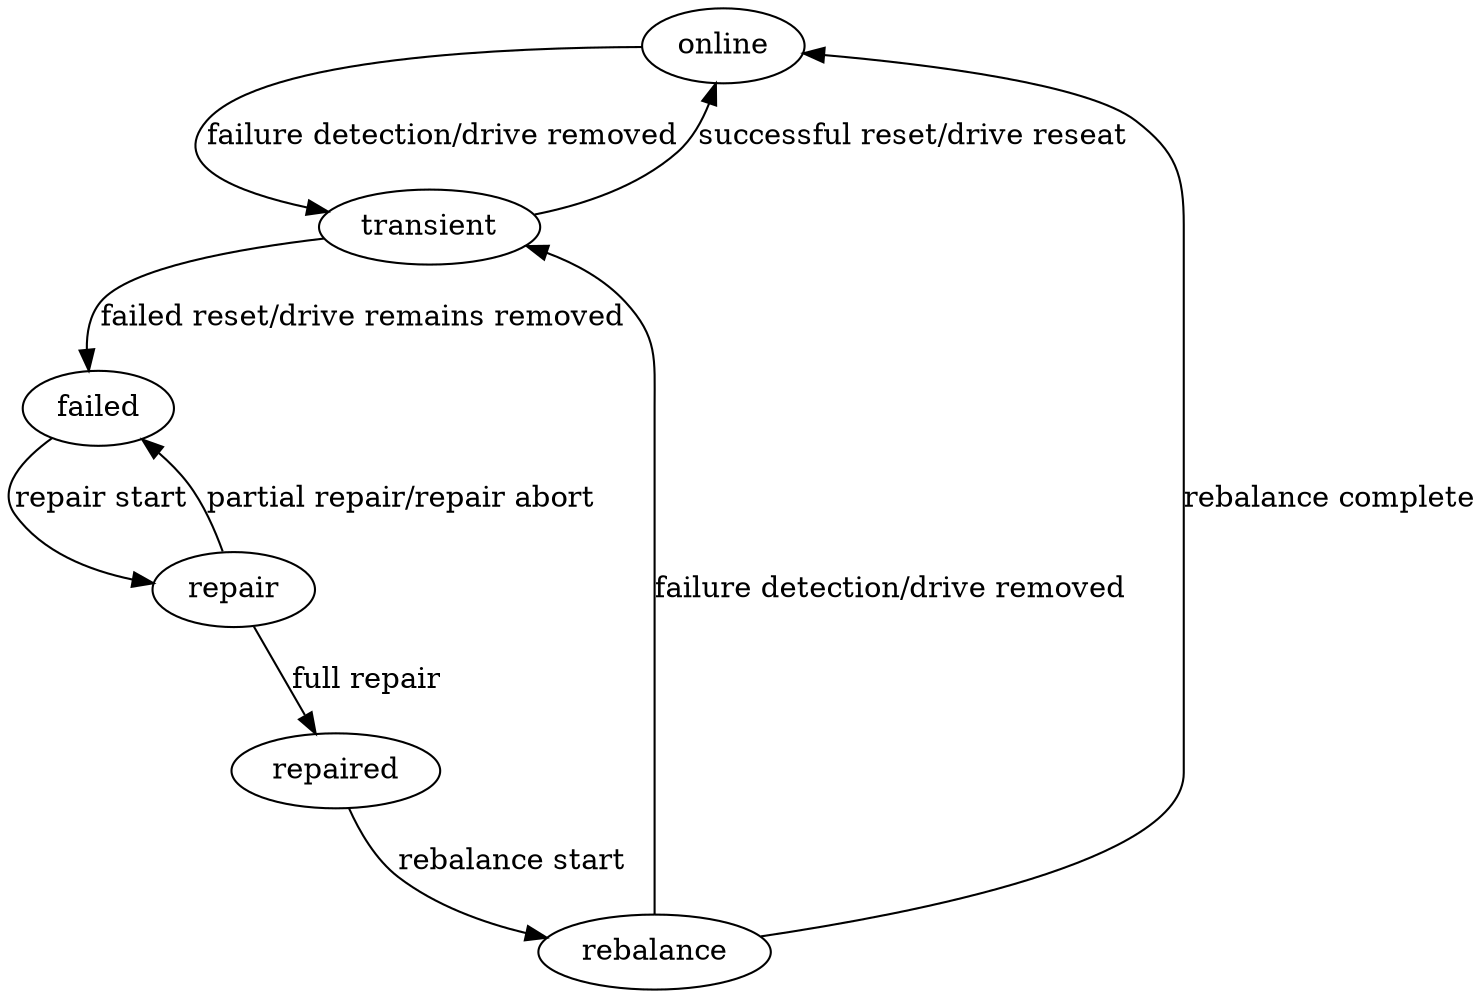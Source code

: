 digraph {
    splines=true;
    node[shape=ellipse];
    online;
    transient;
    repair;
    rebalance;
    
    edge[label="failure detection/drive removed"];
    online -> transient;
    edge[label="successful reset/drive reseat"];
    transient -> online;
    edge[label="failed reset/drive remains removed"];
    transient -> failed;

    edge[label="repair start"];
    failed -> repair;
    edge[label="full repair"];
    repair -> repaired;
    edge[label="partial repair/repair abort"];
    repair -> failed;

    edge[label="rebalance start"];
    repaired -> rebalance;
    edge[label="rebalance complete"];
    rebalance -> online;
    edge[label="failure detection/drive removed"];
    rebalance -> transient;
}
